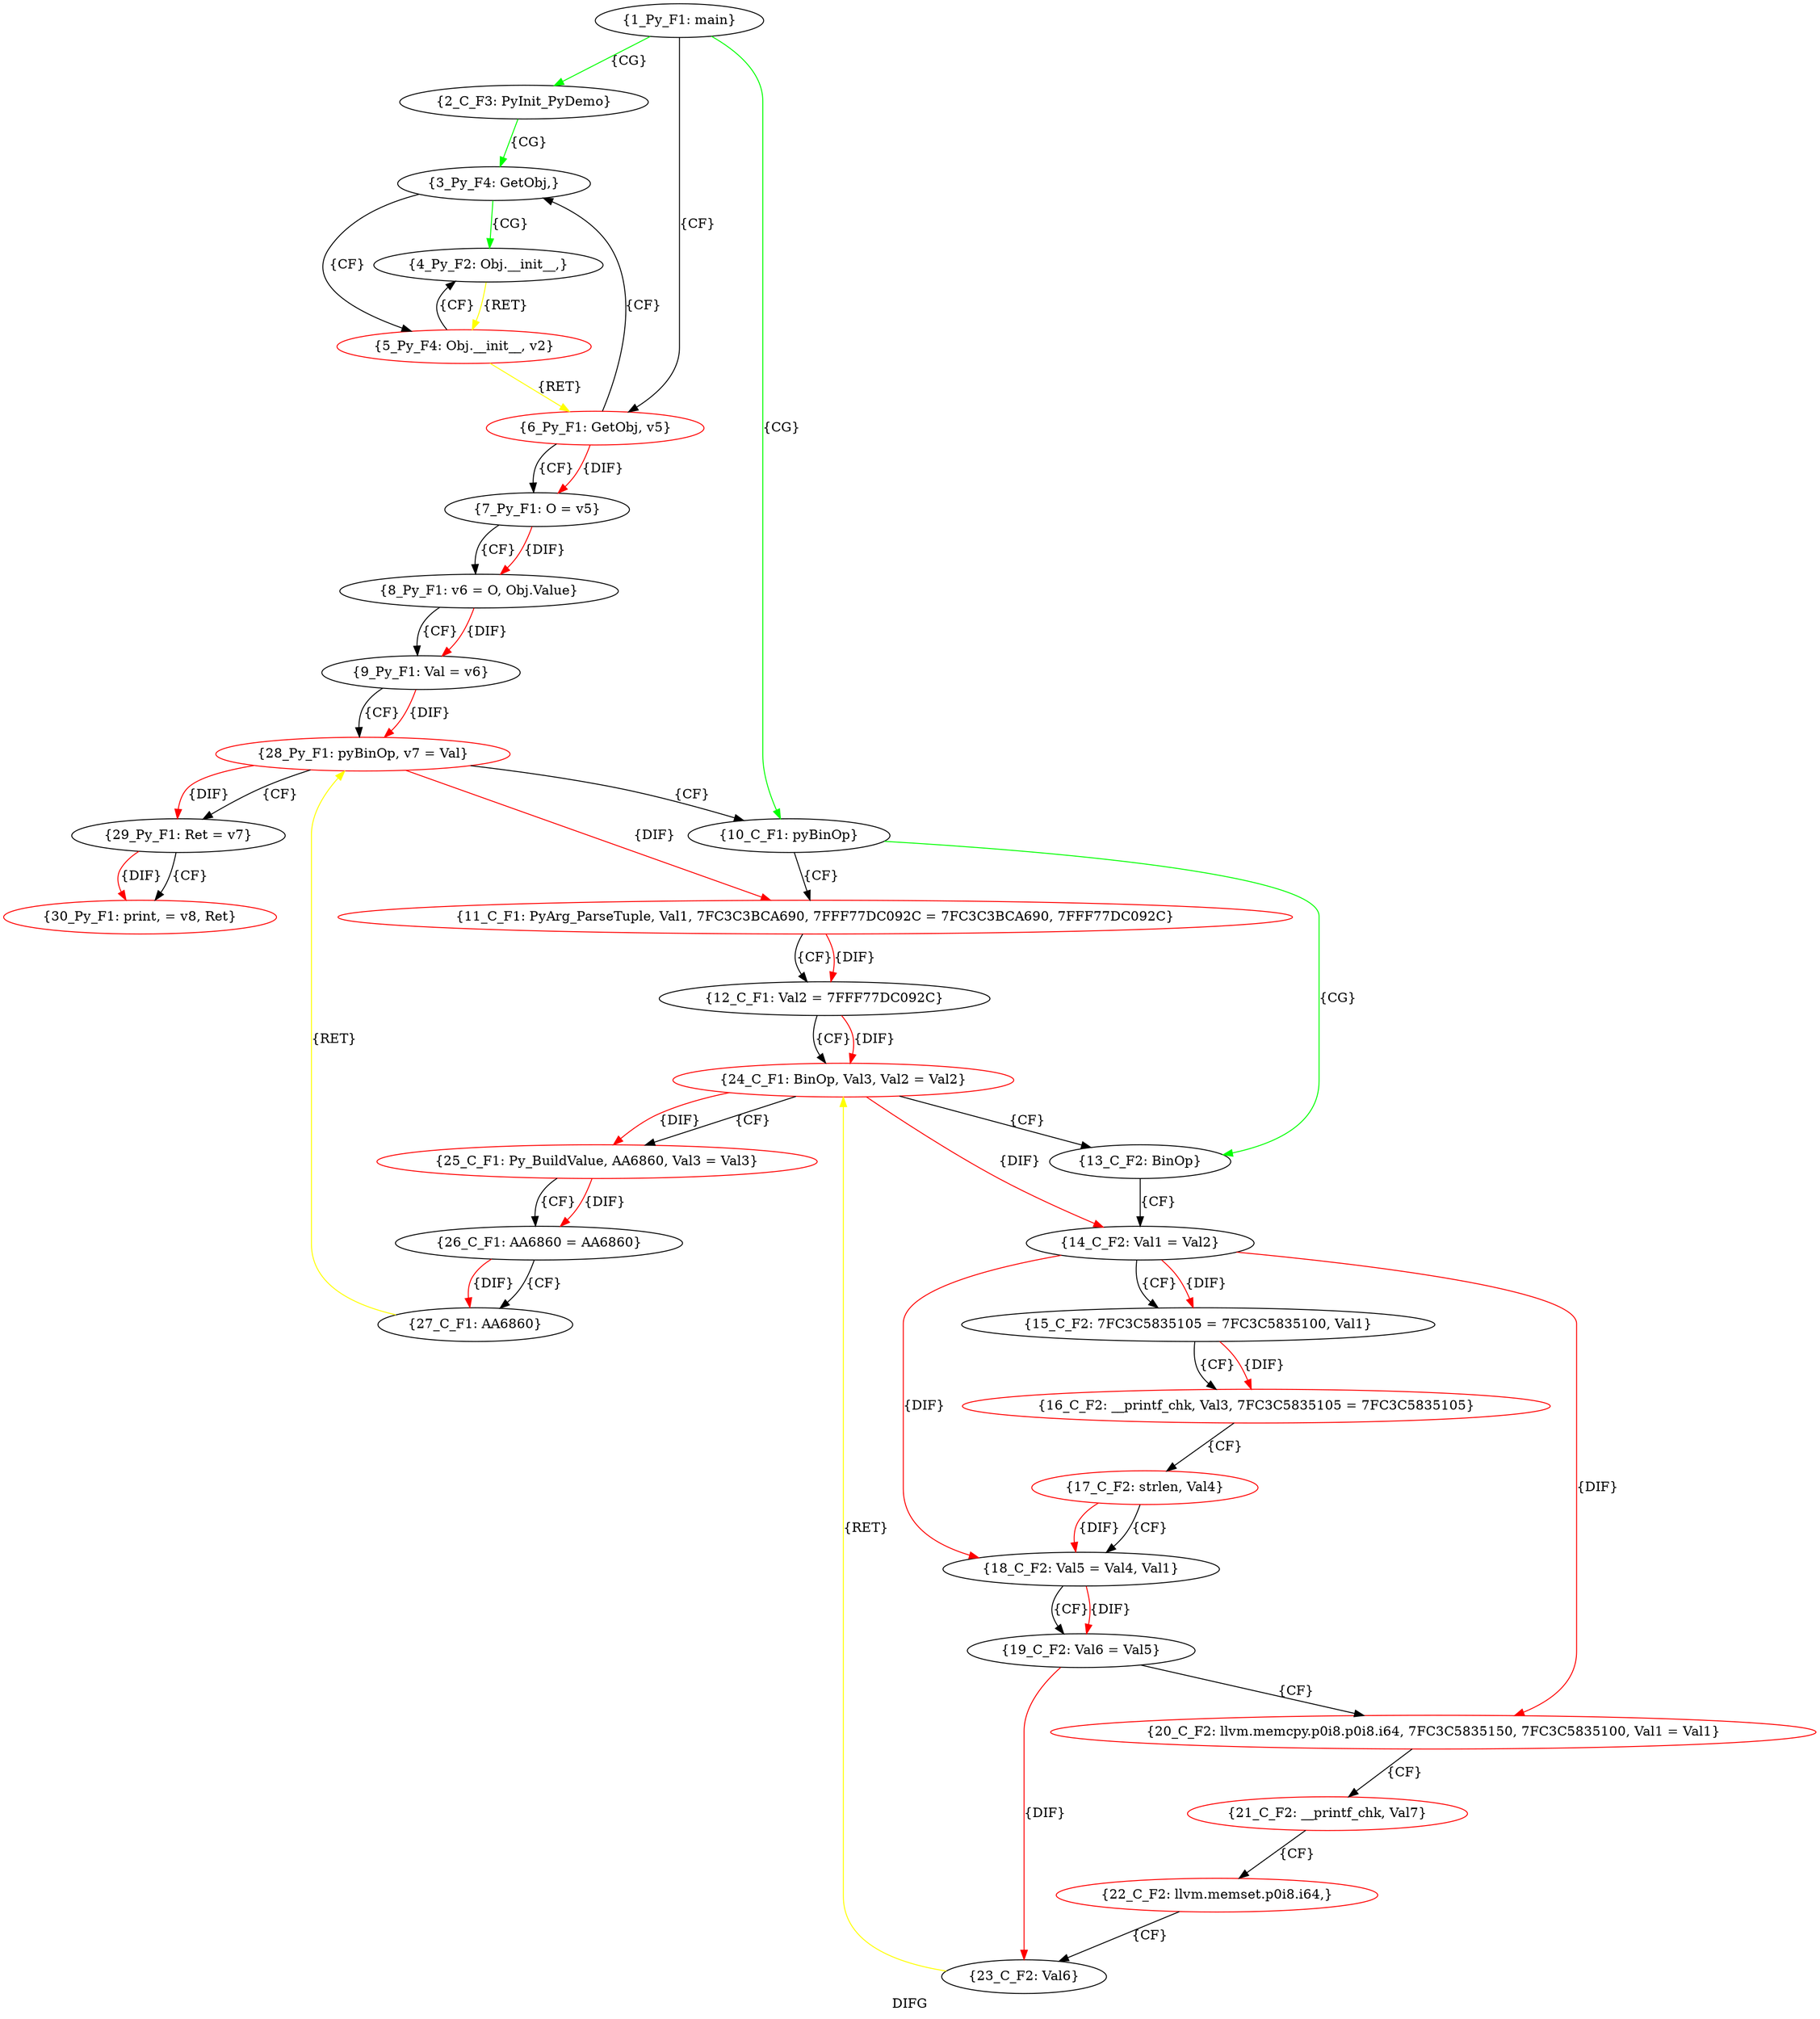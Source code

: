 digraph "DIFG"{
	label="DIFG";
	N1 [color=black, label="{1_Py_F1: main}"]
	N1 -> N2[color=green,label="{CG}"]
	N1 -> N6[color=black,label="{CF}"]
	N1 -> N10[color=green,label="{CG}"]
	N2 [color=black, label="{2_C_F3: PyInit_PyDemo}"]
	N2 -> N3[color=green,label="{CG}"]
	N3 [color=black, label="{3_Py_F4: GetObj,}"]
	N3 -> N4[color=green,label="{CG}"]
	N3 -> N5[color=black,label="{CF}"]
	N4 [color=black, label="{4_Py_F2: Obj.__init__,}"]
	N4 -> N5[color=yellow,label="{RET}"]
	N5 [color=red, label="{5_Py_F4: Obj.__init__, v2}"]
	N5 -> N4[color=black,label="{CF}"]
	N5 -> N6[color=yellow,label="{RET}"]
	N6 [color=red, label="{6_Py_F1: GetObj, v5}"]
	N6 -> N3[color=black,label="{CF}"]
	N6 -> N7[color=black,label="{CF}"]
	N6 -> N7[color=red,label="{DIF}"]
	N7 [color=black, label="{7_Py_F1: O = v5}"]
	N7 -> N8[color=black,label="{CF}"]
	N7 -> N8[color=red,label="{DIF}"]
	N8 [color=black, label="{8_Py_F1: v6 = O, Obj.Value}"]
	N8 -> N9[color=black,label="{CF}"]
	N8 -> N9[color=red,label="{DIF}"]
	N9 [color=black, label="{9_Py_F1: Val = v6}"]
	N9 -> N28[color=black,label="{CF}"]
	N9 -> N28[color=red,label="{DIF}"]
	N10 [color=black, label="{10_C_F1: pyBinOp}"]
	N10 -> N11[color=black,label="{CF}"]
	N10 -> N13[color=green,label="{CG}"]
	N11 [color=red, label="{11_C_F1: PyArg_ParseTuple, Val1, 7FC3C3BCA690, 7FFF77DC092C = 7FC3C3BCA690, 7FFF77DC092C}"]
	N11 -> N12[color=black,label="{CF}"]
	N11 -> N12[color=red,label="{DIF}"]
	N12 [color=black, label="{12_C_F1: Val2 = 7FFF77DC092C}"]
	N12 -> N24[color=black,label="{CF}"]
	N12 -> N24[color=red,label="{DIF}"]
	N13 [color=black, label="{13_C_F2: BinOp}"]
	N13 -> N14[color=black,label="{CF}"]
	N14 [color=black, label="{14_C_F2: Val1 = Val2}"]
	N14 -> N15[color=black,label="{CF}"]
	N14 -> N15[color=red,label="{DIF}"]
	N14 -> N18[color=red,label="{DIF}"]
	N14 -> N20[color=red,label="{DIF}"]
	N15 [color=black, label="{15_C_F2: 7FC3C5835105 = 7FC3C5835100, Val1}"]
	N15 -> N16[color=black,label="{CF}"]
	N15 -> N16[color=red,label="{DIF}"]
	N16 [color=red, label="{16_C_F2: __printf_chk, Val3, 7FC3C5835105 = 7FC3C5835105}"]
	N16 -> N17[color=black,label="{CF}"]
	N17 [color=red, label="{17_C_F2: strlen, Val4}"]
	N17 -> N18[color=black,label="{CF}"]
	N17 -> N18[color=red,label="{DIF}"]
	N18 [color=black, label="{18_C_F2: Val5 = Val4, Val1}"]
	N18 -> N19[color=black,label="{CF}"]
	N18 -> N19[color=red,label="{DIF}"]
	N19 [color=black, label="{19_C_F2: Val6 = Val5}"]
	N19 -> N20[color=black,label="{CF}"]
	N19 -> N23[color=red,label="{DIF}"]
	N20 [color=red, label="{20_C_F2: llvm.memcpy.p0i8.p0i8.i64, 7FC3C5835150, 7FC3C5835100, Val1 = Val1}"]
	N20 -> N21[color=black,label="{CF}"]
	N21 [color=red, label="{21_C_F2: __printf_chk, Val7}"]
	N21 -> N22[color=black,label="{CF}"]
	N22 [color=red, label="{22_C_F2: llvm.memset.p0i8.i64,}"]
	N22 -> N23[color=black,label="{CF}"]
	N23 [color=black, label="{23_C_F2: Val6}"]
	N23 -> N24[color=yellow,label="{RET}"]
	N24 [color=red, label="{24_C_F1: BinOp, Val3, Val2 = Val2}"]
	N24 -> N13[color=black,label="{CF}"]
	N24 -> N14[color=red,label="{DIF}"]
	N24 -> N25[color=black,label="{CF}"]
	N24 -> N25[color=red,label="{DIF}"]
	N25 [color=red, label="{25_C_F1: Py_BuildValue, AA6860, Val3 = Val3}"]
	N25 -> N26[color=black,label="{CF}"]
	N25 -> N26[color=red,label="{DIF}"]
	N26 [color=black, label="{26_C_F1: AA6860 = AA6860}"]
	N26 -> N27[color=black,label="{CF}"]
	N26 -> N27[color=red,label="{DIF}"]
	N27 [color=black, label="{27_C_F1: AA6860}"]
	N27 -> N28[color=yellow,label="{RET}"]
	N28 [color=red, label="{28_Py_F1: pyBinOp, v7 = Val}"]
	N28 -> N10[color=black,label="{CF}"]
	N28 -> N11[color=red,label="{DIF}"]
	N28 -> N29[color=black,label="{CF}"]
	N28 -> N29[color=red,label="{DIF}"]
	N29 [color=black, label="{29_Py_F1: Ret = v7}"]
	N29 -> N30[color=black,label="{CF}"]
	N29 -> N30[color=red,label="{DIF}"]
	N30 [color=red, label="{30_Py_F1: print, = v8, Ret}"]
}
